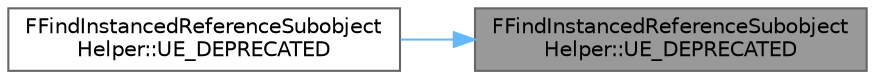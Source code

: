 digraph "FFindInstancedReferenceSubobjectHelper::UE_DEPRECATED"
{
 // INTERACTIVE_SVG=YES
 // LATEX_PDF_SIZE
  bgcolor="transparent";
  edge [fontname=Helvetica,fontsize=10,labelfontname=Helvetica,labelfontsize=10];
  node [fontname=Helvetica,fontsize=10,shape=box,height=0.2,width=0.4];
  rankdir="RL";
  Node1 [id="Node000001",label="FFindInstancedReferenceSubobject\lHelper::UE_DEPRECATED",height=0.2,width=0.4,color="gray40", fillcolor="grey60", style="filled", fontcolor="black",tooltip=" "];
  Node1 -> Node2 [id="edge1_Node000001_Node000002",dir="back",color="steelblue1",style="solid",tooltip=" "];
  Node2 [id="Node000002",label="FFindInstancedReferenceSubobject\lHelper::UE_DEPRECATED",height=0.2,width=0.4,color="grey40", fillcolor="white", style="filled",URL="$d5/d1a/classFFindInstancedReferenceSubobjectHelper.html#a26467377118e13802813ff6adf21f735",tooltip=" "];
}
